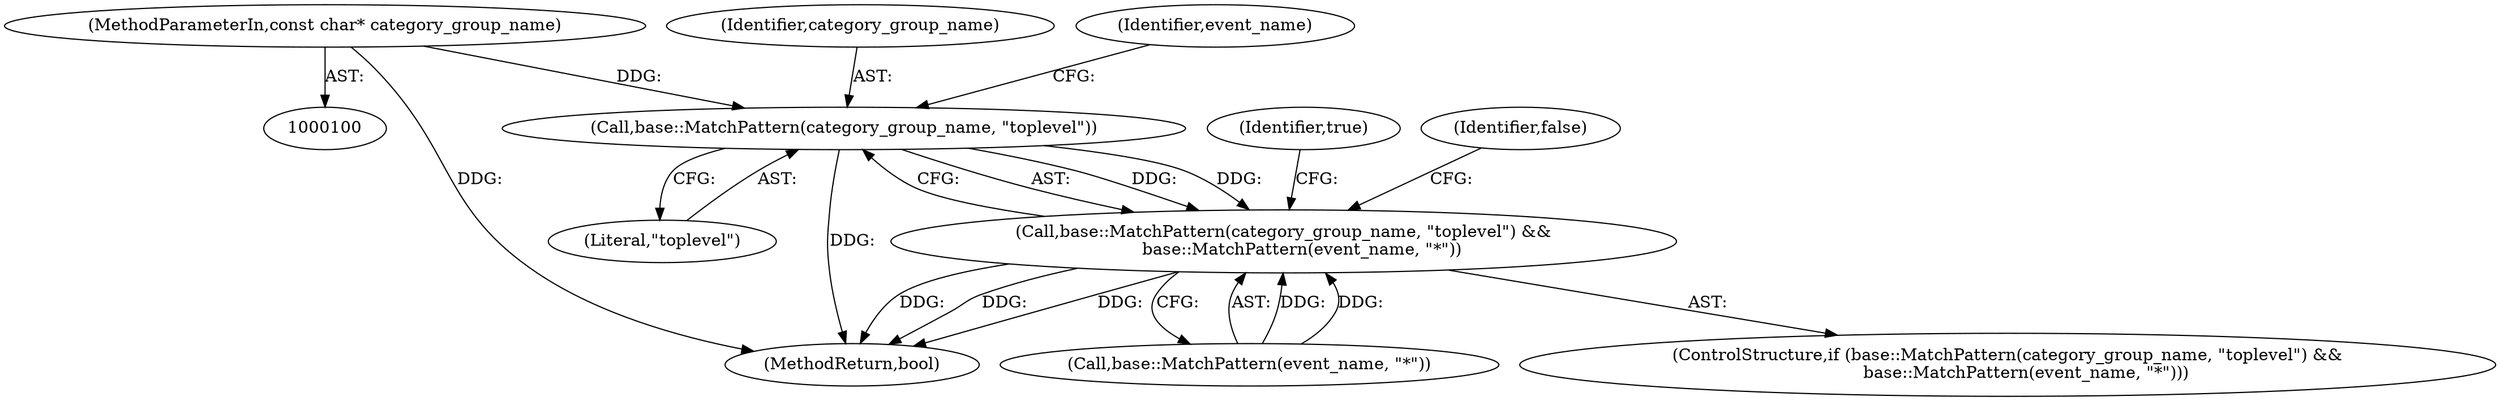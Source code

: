 digraph "0_Chrome_870f3e99a1282023753fe8d8aed90879cbc6838f_0@pointer" {
"1000106" [label="(Call,base::MatchPattern(category_group_name, \"toplevel\"))"];
"1000101" [label="(MethodParameterIn,const char* category_group_name)"];
"1000105" [label="(Call,base::MatchPattern(category_group_name, \"toplevel\") &&\n       base::MatchPattern(event_name, \"*\"))"];
"1000114" [label="(Identifier,true)"];
"1000106" [label="(Call,base::MatchPattern(category_group_name, \"toplevel\"))"];
"1000105" [label="(Call,base::MatchPattern(category_group_name, \"toplevel\") &&\n       base::MatchPattern(event_name, \"*\"))"];
"1000101" [label="(MethodParameterIn,const char* category_group_name)"];
"1000104" [label="(ControlStructure,if (base::MatchPattern(category_group_name, \"toplevel\") &&\n       base::MatchPattern(event_name, \"*\")))"];
"1000108" [label="(Literal,\"toplevel\")"];
"1000107" [label="(Identifier,category_group_name)"];
"1000116" [label="(Identifier,false)"];
"1000110" [label="(Identifier,event_name)"];
"1000117" [label="(MethodReturn,bool)"];
"1000109" [label="(Call,base::MatchPattern(event_name, \"*\"))"];
"1000106" -> "1000105"  [label="AST: "];
"1000106" -> "1000108"  [label="CFG: "];
"1000107" -> "1000106"  [label="AST: "];
"1000108" -> "1000106"  [label="AST: "];
"1000110" -> "1000106"  [label="CFG: "];
"1000105" -> "1000106"  [label="CFG: "];
"1000106" -> "1000117"  [label="DDG: "];
"1000106" -> "1000105"  [label="DDG: "];
"1000106" -> "1000105"  [label="DDG: "];
"1000101" -> "1000106"  [label="DDG: "];
"1000101" -> "1000100"  [label="AST: "];
"1000101" -> "1000117"  [label="DDG: "];
"1000105" -> "1000104"  [label="AST: "];
"1000105" -> "1000109"  [label="CFG: "];
"1000109" -> "1000105"  [label="AST: "];
"1000114" -> "1000105"  [label="CFG: "];
"1000116" -> "1000105"  [label="CFG: "];
"1000105" -> "1000117"  [label="DDG: "];
"1000105" -> "1000117"  [label="DDG: "];
"1000105" -> "1000117"  [label="DDG: "];
"1000109" -> "1000105"  [label="DDG: "];
"1000109" -> "1000105"  [label="DDG: "];
}
